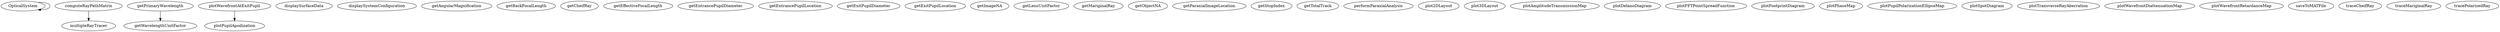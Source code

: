 /* Created by mdot for Matlab */
digraph m2html {
  OpticalSystem -> OpticalSystem;
  computeRayPathMatrix -> multipleRayTracer;
  getPrimaryWavelength -> getWavelengthUnitFactor;
  plotWavefrontAtExitPupil -> plotPupilApodization;

  OpticalSystem [URL="OpticalSystem.html"];
  computeRayPathMatrix [URL="computeRayPathMatrix.html"];
  displaySurfaceData [URL="displaySurfaceData.html"];
  displaySystemConfiguration [URL="displaySystemConfiguration.html"];
  getAngularMagnification [URL="getAngularMagnification.html"];
  getBackFocalLength [URL="getBackFocalLength.html"];
  getCheifRay [URL="getCheifRay.html"];
  getEffectiveFocalLength [URL="getEffectiveFocalLength.html"];
  getEntrancePupilDiameter [URL="getEntrancePupilDiameter.html"];
  getEntrancePupilLocation [URL="getEntrancePupilLocation.html"];
  getExitPupilDiameter [URL="getExitPupilDiameter.html"];
  getExitPupilLocation [URL="getExitPupilLocation.html"];
  getImageNA [URL="getImageNA.html"];
  getLensUnitFactor [URL="getLensUnitFactor.html"];
  getMariginalRay [URL="getMariginalRay.html"];
  getObjectNA [URL="getObjectNA.html"];
  getParaxialImageLocation [URL="getParaxialImageLocation.html"];
  getPrimaryWavelength [URL="getPrimaryWavelength.html"];
  getStopIndex [URL="getStopIndex.html"];
  getTotalTrack [URL="getTotalTrack.html"];
  getWavelengthUnitFactor [URL="getWavelengthUnitFactor.html"];
  multipleRayTracer [URL="multipleRayTracer.html"];
  performParaxialAnalysis [URL="performParaxialAnalysis.html"];
  plot2DLayout [URL="plot2DLayout.html"];
  plot3DLayout [URL="plot3DLayout.html"];
  plotAmplitudeTransmissionMap [URL="plotAmplitudeTransmissionMap.html"];
  plotDelanoDiagram [URL="plotDelanoDiagram.html"];
  plotFFTPointSpreadFunction [URL="plotFFTPointSpreadFunction.html"];
  plotFootprintDiagram [URL="plotFootprintDiagram.html"];
  plotPhaseMap [URL="plotPhaseMap.html"];
  plotPupilApodization [URL="plotPupilApodization.html"];
  plotPupilPolarizationEllipseMap [URL="plotPupilPolarizationEllipseMap.html"];
  plotSpotDiagram [URL="plotSpotDiagram.html"];
  plotTransverseRayAberration [URL="plotTransverseRayAberration.html"];
  plotWavefrontAtExitPupil [URL="plotWavefrontAtExitPupil.html"];
  plotWavefrontDiattenuationMap [URL="plotWavefrontDiattenuationMap.html"];
  plotWavefrontRetardanceMap [URL="plotWavefrontRetardanceMap.html"];
  saveToMATFile [URL="saveToMATFile.html"];
  traceCheifRay [URL="traceCheifRay.html"];
  traceMariginalRay [URL="traceMariginalRay.html"];
  tracePolarizedRay [URL="tracePolarizedRay.html"];
}